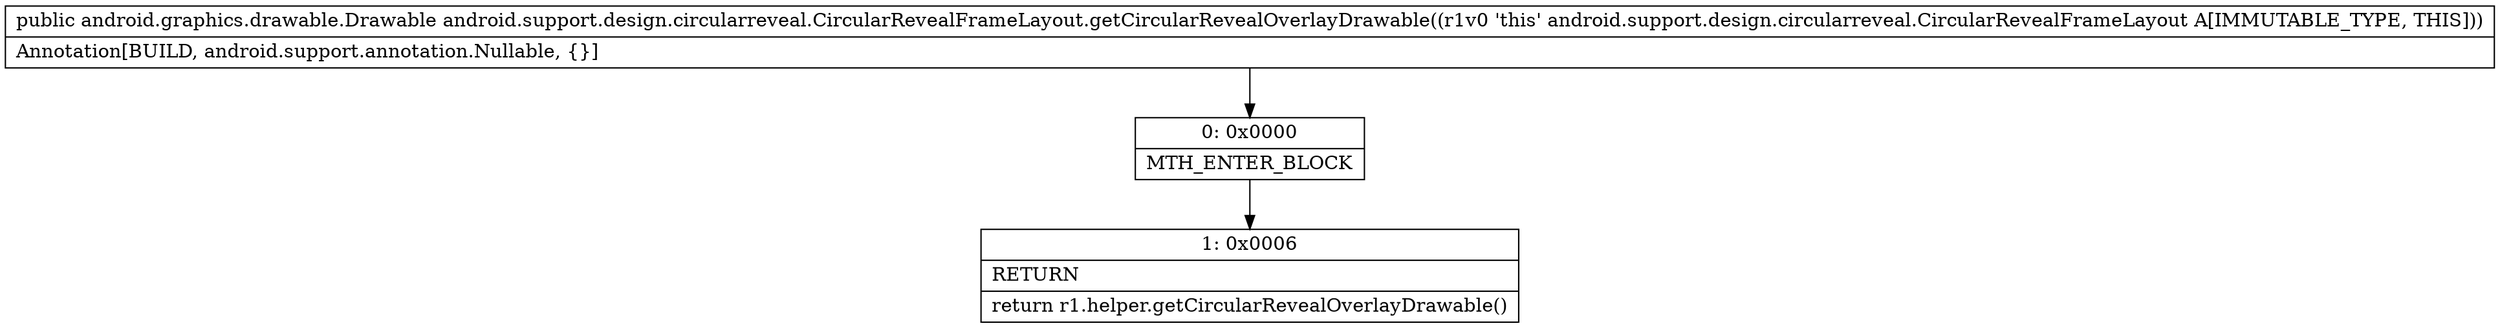 digraph "CFG forandroid.support.design.circularreveal.CircularRevealFrameLayout.getCircularRevealOverlayDrawable()Landroid\/graphics\/drawable\/Drawable;" {
Node_0 [shape=record,label="{0\:\ 0x0000|MTH_ENTER_BLOCK\l}"];
Node_1 [shape=record,label="{1\:\ 0x0006|RETURN\l|return r1.helper.getCircularRevealOverlayDrawable()\l}"];
MethodNode[shape=record,label="{public android.graphics.drawable.Drawable android.support.design.circularreveal.CircularRevealFrameLayout.getCircularRevealOverlayDrawable((r1v0 'this' android.support.design.circularreveal.CircularRevealFrameLayout A[IMMUTABLE_TYPE, THIS]))  | Annotation[BUILD, android.support.annotation.Nullable, \{\}]\l}"];
MethodNode -> Node_0;
Node_0 -> Node_1;
}

